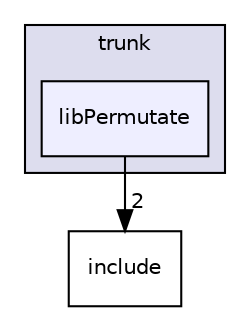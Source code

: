digraph "trunk/libPermutate" {
  compound=true
  node [ fontsize="10", fontname="Helvetica"];
  edge [ labelfontsize="10", labelfontname="Helvetica"];
  subgraph clusterdir_4e3a55e2a9734425e24eb78aa4793941 {
    graph [ bgcolor="#ddddee", pencolor="black", label="trunk" fontname="Helvetica", fontsize="10", URL="dir_4e3a55e2a9734425e24eb78aa4793941.html"]
  dir_248aa78ac174d1fb3a17d867e1e60ee1 [shape=box, label="libPermutate", style="filled", fillcolor="#eeeeff", pencolor="black", URL="dir_248aa78ac174d1fb3a17d867e1e60ee1.html"];
  }
  dir_9e041eeef66170b1836127dc207db4b3 [shape=box label="include" URL="dir_9e041eeef66170b1836127dc207db4b3.html"];
  dir_248aa78ac174d1fb3a17d867e1e60ee1->dir_9e041eeef66170b1836127dc207db4b3 [headlabel="2", labeldistance=1.5 headhref="dir_000007_000004.html"];
}
